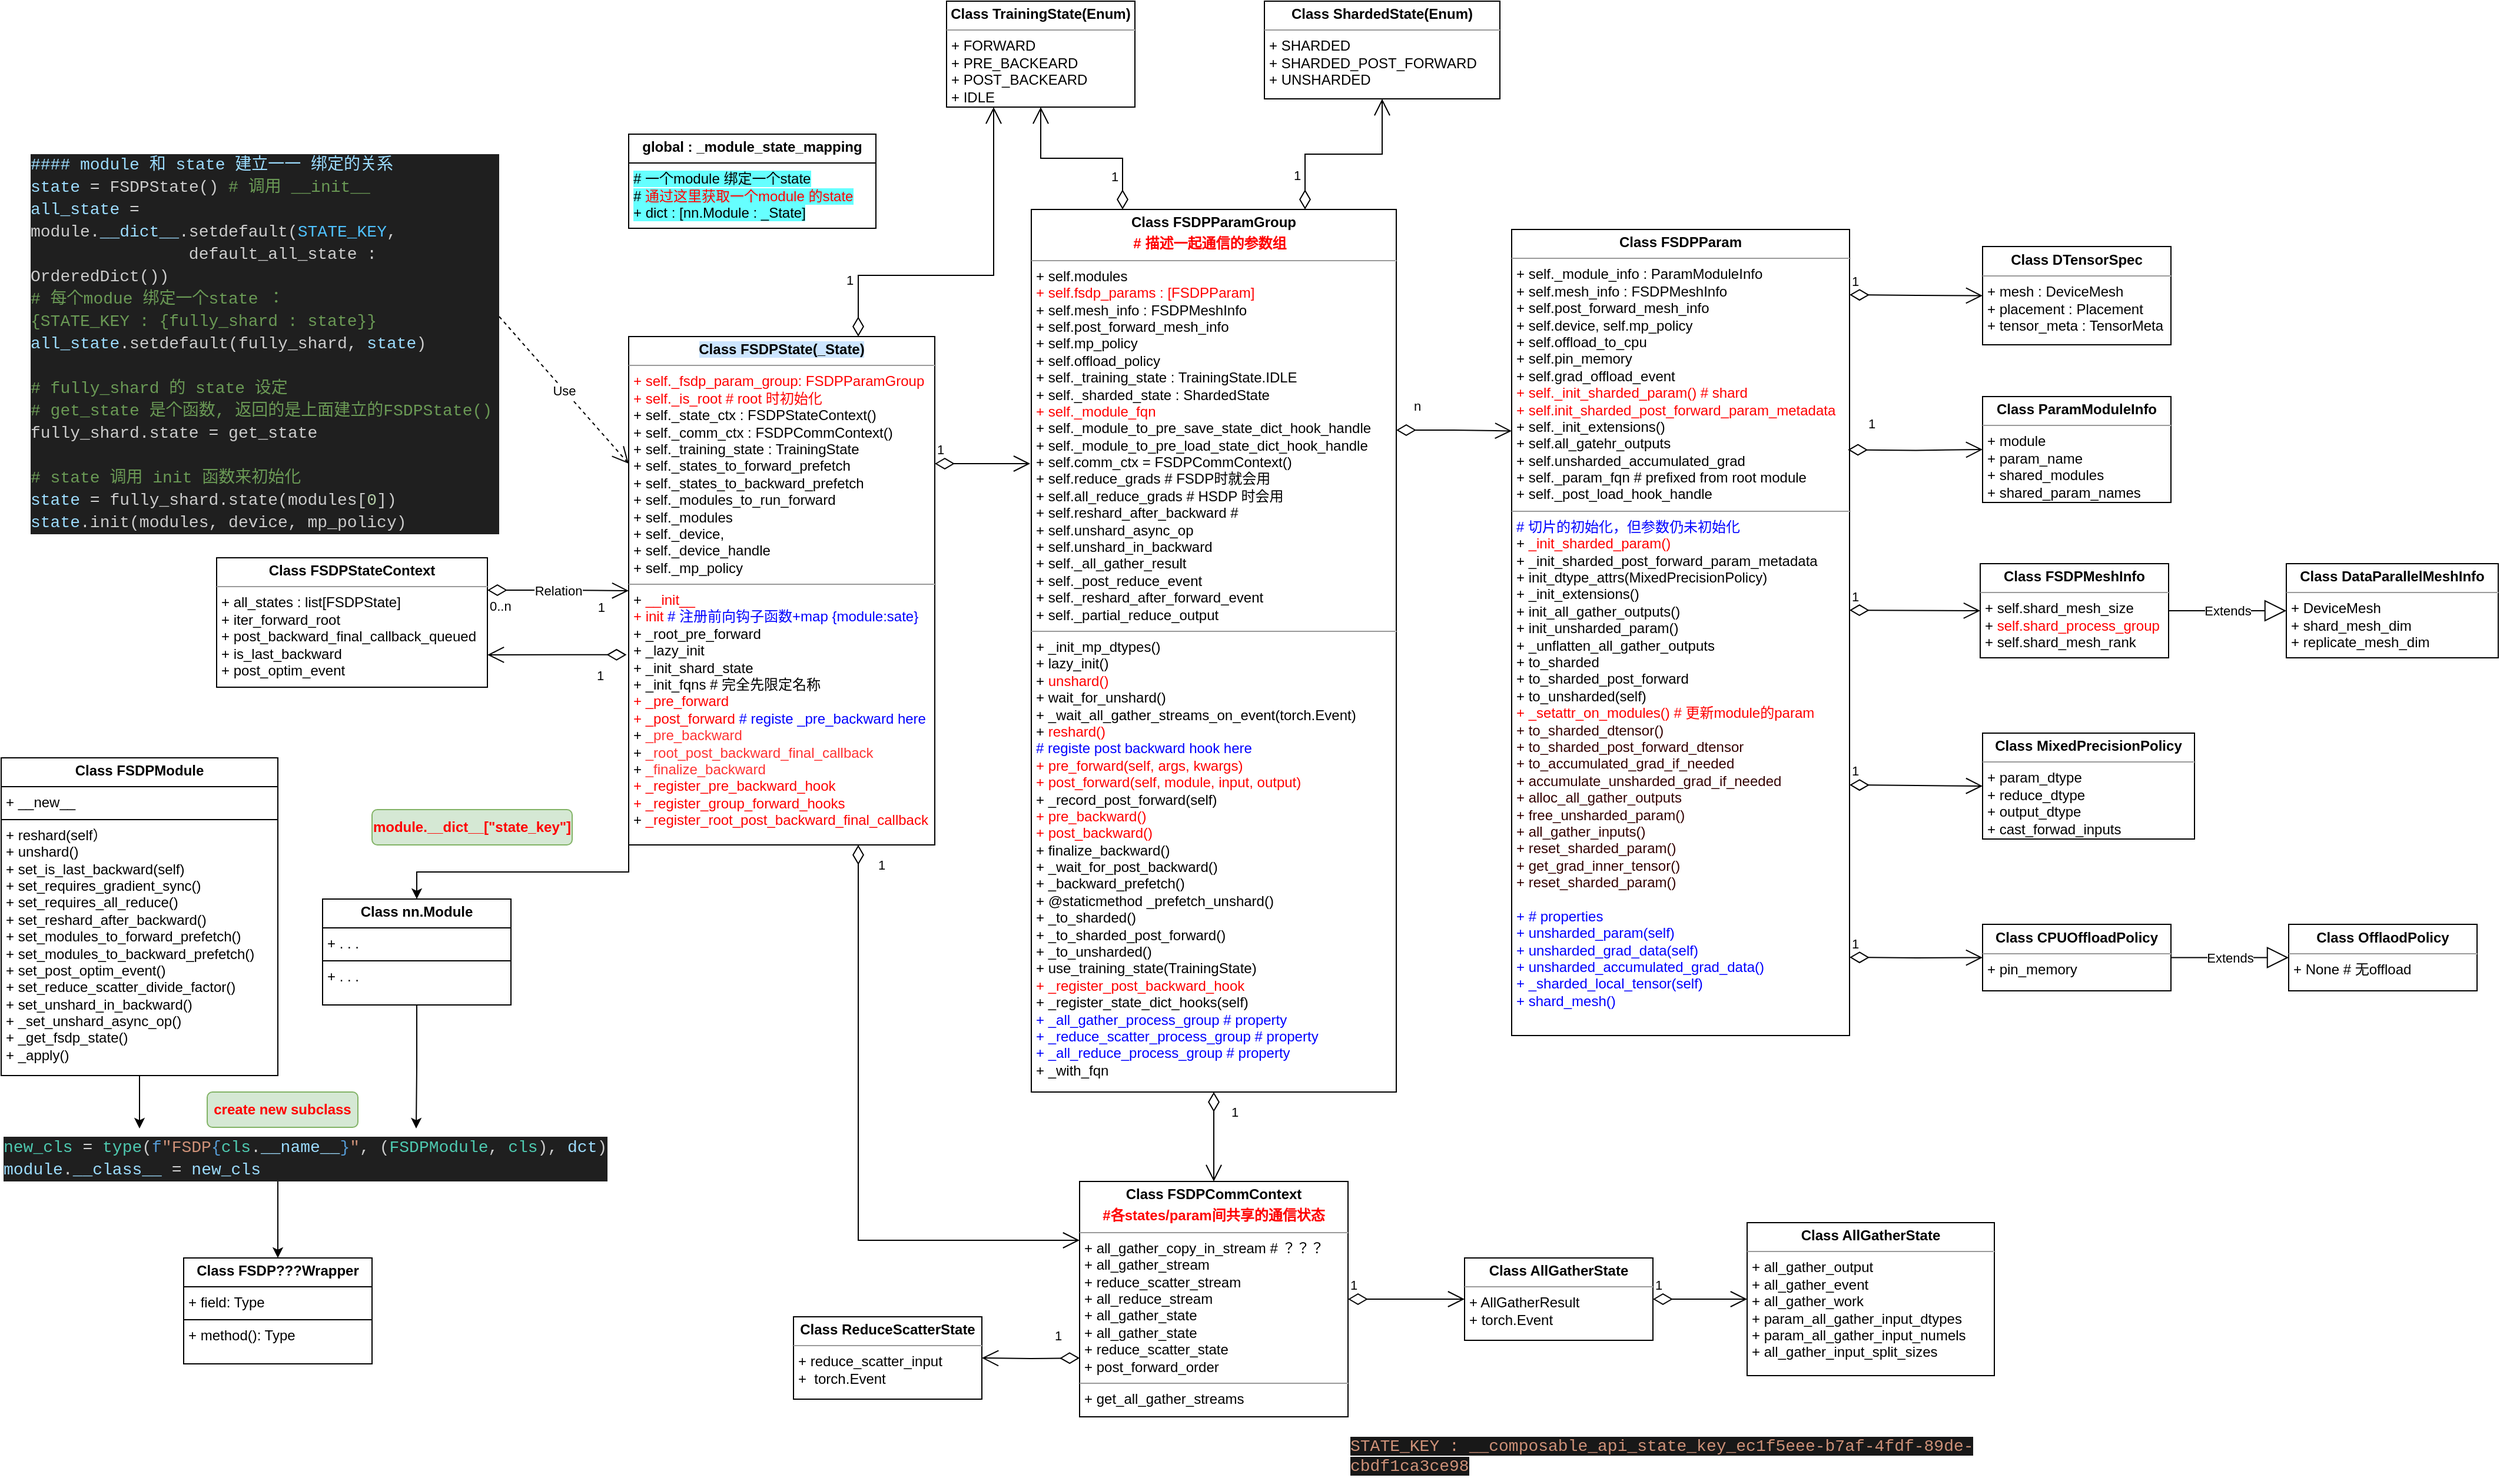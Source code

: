 <mxfile version="24.2.5" type="device">
  <diagram id="C5RBs43oDa-KdzZeNtuy" name="Page-1">
    <mxGraphModel dx="3830" dy="2697" grid="1" gridSize="10" guides="1" tooltips="1" connect="1" arrows="1" fold="1" page="1" pageScale="1" pageWidth="827" pageHeight="1169" math="0" shadow="0">
      <root>
        <mxCell id="WIyWlLk6GJQsqaUBKTNV-0" />
        <mxCell id="WIyWlLk6GJQsqaUBKTNV-1" parent="WIyWlLk6GJQsqaUBKTNV-0" />
        <mxCell id="dVqoUkXprw90aWaUEf4h-5" style="edgeStyle=orthogonalEdgeStyle;rounded=0;orthogonalLoop=1;jettySize=auto;html=1;exitX=0;exitY=1;exitDx=0;exitDy=0;entryX=0.5;entryY=0;entryDx=0;entryDy=0;" edge="1" parent="WIyWlLk6GJQsqaUBKTNV-1" source="KNx80ZNNZn62OV6E9yDS-0" target="dVqoUkXprw90aWaUEf4h-4">
          <mxGeometry relative="1" as="geometry" />
        </mxCell>
        <mxCell id="KNx80ZNNZn62OV6E9yDS-0" value="&lt;p style=&quot;margin:0px;margin-top:4px;text-align:center;&quot;&gt;&lt;b style=&quot;background-color: rgb(204, 229, 255);&quot;&gt;Class FSDPState(_State)&lt;/b&gt;&lt;/p&gt;&lt;hr size=&quot;1&quot;&gt;&lt;p style=&quot;margin:0px;margin-left:4px;&quot;&gt;&lt;font color=&quot;#ff0000&quot;&gt;+ self._fsdp_param_group: FSDPParamGroup&lt;/font&gt;&lt;/p&gt;&lt;p style=&quot;margin:0px;margin-left:4px;&quot;&gt;&lt;font color=&quot;#ff0000&quot;&gt;+ self._is_root # root 时初始化&lt;/font&gt;&lt;/p&gt;&lt;p style=&quot;margin:0px;margin-left:4px;&quot;&gt;+ self._state_ctx : FSDPStateContext()&lt;/p&gt;&lt;p style=&quot;margin:0px;margin-left:4px;&quot;&gt;+ self._comm_ctx : FSDPCommContext()&lt;/p&gt;&lt;p style=&quot;margin:0px;margin-left:4px;&quot;&gt;+ self._training_state : TrainingState&lt;/p&gt;&lt;p style=&quot;margin:0px;margin-left:4px;&quot;&gt;+ self._states_to_forward_prefetch&lt;/p&gt;&lt;p style=&quot;margin:0px;margin-left:4px;&quot;&gt;+ self._states_to_backward_prefetch&lt;/p&gt;&lt;p style=&quot;margin:0px;margin-left:4px;&quot;&gt;+ self._modules_to_run_forward&lt;/p&gt;&lt;p style=&quot;margin:0px;margin-left:4px;&quot;&gt;+ self._modules&lt;/p&gt;&lt;p style=&quot;margin:0px;margin-left:4px;&quot;&gt;+ self._device,&amp;nbsp;&lt;/p&gt;&lt;p style=&quot;margin:0px;margin-left:4px;&quot;&gt;+ self._device_handle&lt;/p&gt;&lt;p style=&quot;margin:0px;margin-left:4px;&quot;&gt;+ self._mp_policy&lt;/p&gt;&lt;p style=&quot;margin:0px;margin-left:4px;&quot;&gt;&lt;/p&gt;&lt;hr size=&quot;1&quot;&gt;&lt;p style=&quot;margin:0px;margin-left:4px;&quot;&gt;+ &lt;font color=&quot;#ff0000&quot;&gt;__init__&amp;nbsp;&lt;/font&gt;&lt;/p&gt;&lt;p style=&quot;margin:0px;margin-left:4px;&quot;&gt;&lt;font color=&quot;#ff0000&quot;&gt;+ init&lt;/font&gt;&lt;font color=&quot;#0000ff&quot;&gt; # 注册前向钩子函数+map {module:sate}&lt;/font&gt;&lt;/p&gt;&lt;p style=&quot;margin:0px;margin-left:4px;&quot;&gt;+ _root_pre_forward&lt;/p&gt;&lt;p style=&quot;margin:0px;margin-left:4px;&quot;&gt;+ _lazy_init&lt;/p&gt;&lt;p style=&quot;margin:0px;margin-left:4px;&quot;&gt;+ _init_shard_state&lt;/p&gt;&lt;p style=&quot;margin:0px;margin-left:4px;&quot;&gt;+ _init_fqns # 完全先限定名称&lt;/p&gt;&lt;p style=&quot;margin:0px;margin-left:4px;&quot;&gt;&lt;font color=&quot;#ff0000&quot;&gt;+ _pre_forward&lt;/font&gt;&lt;/p&gt;&lt;p style=&quot;margin:0px;margin-left:4px;&quot;&gt;&lt;font color=&quot;#ff0000&quot;&gt;+ _post_forward &lt;/font&gt;&lt;font color=&quot;#0000ff&quot;&gt;# registe _pre_backward here&lt;/font&gt;&lt;/p&gt;&lt;p style=&quot;margin:0px;margin-left:4px;&quot;&gt;+ &lt;font color=&quot;#ff3333&quot;&gt;_pre_backward&lt;/font&gt;&lt;/p&gt;&lt;p style=&quot;margin:0px;margin-left:4px;&quot;&gt;+ &lt;font color=&quot;#ff3333&quot;&gt;_root_post_backward_final_callback&lt;/font&gt;&lt;/p&gt;&lt;p style=&quot;margin:0px;margin-left:4px;&quot;&gt;+ &lt;font color=&quot;#ff3333&quot;&gt;_finalize_backward&lt;/font&gt;&lt;/p&gt;&lt;p style=&quot;margin:0px;margin-left:4px;&quot;&gt;&lt;font color=&quot;#ff0000&quot;&gt;+ _register_pre_backward_hook&lt;/font&gt;&lt;/p&gt;&lt;p style=&quot;margin:0px;margin-left:4px;&quot;&gt;&lt;font color=&quot;#ff0000&quot;&gt;+ _register_group_forward_hooks&lt;/font&gt;&lt;/p&gt;&lt;p style=&quot;margin:0px;margin-left:4px;&quot;&gt;+ &lt;font color=&quot;#ff0000&quot;&gt;_register_root_post_backward_final_callback&lt;/font&gt;&lt;/p&gt;" style="verticalAlign=top;align=left;overflow=fill;html=1;whiteSpace=wrap;" parent="WIyWlLk6GJQsqaUBKTNV-1" vertex="1">
          <mxGeometry x="-100" y="-88" width="260" height="432" as="geometry" />
        </mxCell>
        <mxCell id="KNx80ZNNZn62OV6E9yDS-3" value="&lt;p style=&quot;margin:0px;margin-top:4px;text-align:center;&quot;&gt;&lt;b&gt;Class FSDPParamGroup&lt;/b&gt;&lt;/p&gt;&lt;p style=&quot;margin: 4px 0px 0px;&quot;&gt;&lt;b&gt;&lt;font color=&quot;#ff0000&quot;&gt;&amp;nbsp; &amp;nbsp; &amp;nbsp; &amp;nbsp; &amp;nbsp; &amp;nbsp; &amp;nbsp; &amp;nbsp; &amp;nbsp; &amp;nbsp; &amp;nbsp; &amp;nbsp; &amp;nbsp; # 描述一起通信的参数组&lt;/font&gt;&lt;/b&gt;&lt;/p&gt;&lt;hr size=&quot;1&quot;&gt;&lt;p style=&quot;margin:0px;margin-left:4px;&quot;&gt;+ self.modules&lt;br&gt;&lt;/p&gt;&lt;p style=&quot;margin:0px;margin-left:4px;&quot;&gt;&lt;font color=&quot;#ff0000&quot;&gt;+ self.fsdp_params : [FSDPParam]&lt;/font&gt;&lt;/p&gt;&lt;p style=&quot;margin:0px;margin-left:4px;&quot;&gt;+ self.mesh_info : FSDPMeshInfo&lt;/p&gt;&lt;p style=&quot;margin:0px;margin-left:4px;&quot;&gt;+ self.post_forward_mesh_info&lt;/p&gt;&lt;p style=&quot;margin:0px;margin-left:4px;&quot;&gt;+ self.mp_policy&lt;/p&gt;&lt;p style=&quot;margin:0px;margin-left:4px;&quot;&gt;+ self.offload_policy&lt;/p&gt;&lt;p style=&quot;margin:0px;margin-left:4px;&quot;&gt;+ self._training_state : TrainingState.IDLE&lt;/p&gt;&lt;p style=&quot;margin:0px;margin-left:4px;&quot;&gt;+ self._sharded_state : ShardedState&lt;/p&gt;&lt;p style=&quot;margin:0px;margin-left:4px;&quot;&gt;&lt;font color=&quot;#ff0000&quot;&gt;+ self._module_fqn&lt;/font&gt;&lt;/p&gt;&lt;p style=&quot;margin:0px;margin-left:4px;&quot;&gt;+ self._module_to_pre_save_state_dict_hook_handle&lt;/p&gt;&lt;p style=&quot;margin:0px;margin-left:4px;&quot;&gt;+ self._module_to_pre_load_state_dict_hook_handle&lt;/p&gt;&lt;p style=&quot;margin:0px;margin-left:4px;&quot;&gt;+ self.comm_ctx = FSDPCommContext()&lt;/p&gt;&lt;p style=&quot;margin:0px;margin-left:4px;&quot;&gt;+ self.reduce_grads # FSDP时就会用&lt;/p&gt;&lt;p style=&quot;margin:0px;margin-left:4px;&quot;&gt;+ self.all_reduce_grads # HSDP 时会用&lt;/p&gt;&lt;p style=&quot;margin:0px;margin-left:4px;&quot;&gt;+ self.reshard_after_backward #&amp;nbsp;&lt;/p&gt;&lt;p style=&quot;margin:0px;margin-left:4px;&quot;&gt;+ self.unshard_async_op&lt;/p&gt;&lt;p style=&quot;margin:0px;margin-left:4px;&quot;&gt;+ self.unshard_in_backward&lt;/p&gt;&lt;p style=&quot;margin:0px;margin-left:4px;&quot;&gt;+ self._all_gather_result&lt;/p&gt;&lt;p style=&quot;margin:0px;margin-left:4px;&quot;&gt;+ self._post_reduce_event&lt;/p&gt;&lt;p style=&quot;margin:0px;margin-left:4px;&quot;&gt;+ self._reshard_after_forward_event&lt;/p&gt;&lt;p style=&quot;margin:0px;margin-left:4px;&quot;&gt;+ self._partial_reduce_output&lt;/p&gt;&lt;p style=&quot;margin:0px;margin-left:4px;&quot;&gt;&lt;/p&gt;&lt;hr size=&quot;1&quot;&gt;&lt;p style=&quot;margin:0px;margin-left:4px;&quot;&gt;+ _init_mp_dtypes()&lt;/p&gt;&lt;p style=&quot;margin:0px;margin-left:4px;&quot;&gt;+ lazy_init()&lt;/p&gt;&lt;p style=&quot;margin:0px;margin-left:4px;&quot;&gt;+ &lt;font color=&quot;#ff0000&quot;&gt;unshard()&lt;/font&gt;&lt;/p&gt;&lt;p style=&quot;margin:0px;margin-left:4px;&quot;&gt;+ wait_for_unshard()&lt;/p&gt;&lt;p style=&quot;margin:0px;margin-left:4px;&quot;&gt;+ _wait_all_gather_streams_on_event(torch.Event)&lt;/p&gt;&lt;p style=&quot;margin:0px;margin-left:4px;&quot;&gt;+ &lt;font color=&quot;#ff0000&quot;&gt;reshard()&lt;/font&gt;&lt;/p&gt;&lt;p style=&quot;margin:0px;margin-left:4px;&quot;&gt;&lt;font color=&quot;#0000ff&quot;&gt;# registe post backward hook here&lt;/font&gt;&lt;/p&gt;&lt;p style=&quot;margin:0px;margin-left:4px;&quot;&gt;&lt;font color=&quot;#ff0000&quot;&gt;+ pre_forward(self, args, kwargs)&lt;/font&gt;&lt;/p&gt;&lt;p style=&quot;margin:0px;margin-left:4px;&quot;&gt;&lt;font color=&quot;#ff0000&quot;&gt;+ post_forward(self, module, input, output)&lt;/font&gt;&lt;/p&gt;&lt;p style=&quot;margin:0px;margin-left:4px;&quot;&gt;+ _record_post_forward(self)&lt;/p&gt;&lt;p style=&quot;margin:0px;margin-left:4px;&quot;&gt;&lt;font color=&quot;#ff0000&quot;&gt;+ pre_backward()&lt;/font&gt;&lt;/p&gt;&lt;p style=&quot;margin:0px;margin-left:4px;&quot;&gt;&lt;font color=&quot;#ff0000&quot;&gt;+ post_backward()&lt;/font&gt;&lt;/p&gt;&lt;p style=&quot;margin:0px;margin-left:4px;&quot;&gt;+ finalize_backward()&lt;/p&gt;&lt;p style=&quot;margin:0px;margin-left:4px;&quot;&gt;+ _wait_for_post_backward()&lt;/p&gt;&lt;p style=&quot;margin:0px;margin-left:4px;&quot;&gt;+ _backward_prefetch()&lt;/p&gt;&lt;p style=&quot;margin:0px;margin-left:4px;&quot;&gt;+ @staticmethod _prefetch_unshard()&lt;/p&gt;&lt;p style=&quot;margin:0px;margin-left:4px;&quot;&gt;+ _to_sharded()&lt;/p&gt;&lt;p style=&quot;margin:0px;margin-left:4px;&quot;&gt;+ _to_sharded_post_forward()&lt;/p&gt;&lt;p style=&quot;margin:0px;margin-left:4px;&quot;&gt;+ _to_unsharded()&lt;/p&gt;&lt;p style=&quot;margin:0px;margin-left:4px;&quot;&gt;+ use_training_state(TrainingState)&lt;/p&gt;&lt;p style=&quot;margin:0px;margin-left:4px;&quot;&gt;&lt;font color=&quot;#ff0000&quot;&gt;+ _register_post_backward_hook&lt;/font&gt;&lt;/p&gt;&lt;p style=&quot;margin:0px;margin-left:4px;&quot;&gt;+ _register_state_dict_hooks(self)&lt;/p&gt;&lt;p style=&quot;margin:0px;margin-left:4px;&quot;&gt;&lt;font color=&quot;#0000ff&quot;&gt;+ _all_gather_process_group # property&lt;/font&gt;&lt;/p&gt;&lt;p style=&quot;margin:0px;margin-left:4px;&quot;&gt;&lt;font color=&quot;#0000ff&quot;&gt;+ _reduce_scatter_process_group # property&lt;/font&gt;&lt;/p&gt;&lt;p style=&quot;margin:0px;margin-left:4px;&quot;&gt;&lt;font color=&quot;#0000ff&quot;&gt;+ _all_reduce_process_group # property&lt;/font&gt;&lt;/p&gt;&lt;p style=&quot;margin:0px;margin-left:4px;&quot;&gt;+ _with_fqn&lt;/p&gt;&lt;p style=&quot;margin:0px;margin-left:4px;&quot;&gt;&lt;/p&gt;" style="verticalAlign=top;align=left;overflow=fill;html=1;whiteSpace=wrap;" parent="WIyWlLk6GJQsqaUBKTNV-1" vertex="1">
          <mxGeometry x="242" y="-196" width="310" height="750" as="geometry" />
        </mxCell>
        <mxCell id="KNx80ZNNZn62OV6E9yDS-4" value="1" style="endArrow=open;html=1;endSize=12;startArrow=diamondThin;startSize=14;startFill=0;edgeStyle=orthogonalEdgeStyle;align=left;verticalAlign=bottom;rounded=0;exitX=1;exitY=0.25;exitDx=0;exitDy=0;entryX=-0.003;entryY=0.288;entryDx=0;entryDy=0;entryPerimeter=0;" parent="WIyWlLk6GJQsqaUBKTNV-1" source="KNx80ZNNZn62OV6E9yDS-0" target="KNx80ZNNZn62OV6E9yDS-3" edge="1">
          <mxGeometry x="-1" y="3" relative="1" as="geometry">
            <mxPoint x="50" y="-40" as="sourcePoint" />
            <mxPoint x="210" y="-40" as="targetPoint" />
          </mxGeometry>
        </mxCell>
        <mxCell id="KNx80ZNNZn62OV6E9yDS-5" value="&lt;p style=&quot;margin:0px;margin-top:4px;text-align:center;&quot;&gt;&lt;b&gt;Class FSDPParam&lt;/b&gt;&lt;/p&gt;&lt;hr size=&quot;1&quot;&gt;&lt;p style=&quot;margin:0px;margin-left:4px;&quot;&gt;&lt;span style=&quot;background-color: initial;&quot;&gt;+ self._module_info : ParamModuleInfo&lt;/span&gt;&lt;br&gt;&lt;/p&gt;&lt;p style=&quot;margin:0px;margin-left:4px;&quot;&gt;+ self.mesh_info : FSDPMeshInfo&lt;/p&gt;&lt;p style=&quot;margin:0px;margin-left:4px;&quot;&gt;+ self.post_forward_mesh_info&lt;/p&gt;&lt;p style=&quot;margin:0px;margin-left:4px;&quot;&gt;+ self.device, self.mp_policy&lt;/p&gt;&lt;p style=&quot;margin:0px;margin-left:4px;&quot;&gt;+ self.offload_to_cpu&lt;/p&gt;&lt;p style=&quot;margin:0px;margin-left:4px;&quot;&gt;+ self.pin_memory&lt;/p&gt;&lt;p style=&quot;margin:0px;margin-left:4px;&quot;&gt;+ self.grad_offload_event&lt;/p&gt;&lt;p style=&quot;margin:0px;margin-left:4px;&quot;&gt;&lt;font color=&quot;#ff0000&quot;&gt;+ self._init_sharded_param() # shard&lt;/font&gt;&lt;/p&gt;&lt;p style=&quot;margin:0px;margin-left:4px;&quot;&gt;&lt;font color=&quot;#ff0000&quot;&gt;+ self.init_sharded_post_forward_param_metadata&lt;/font&gt;&lt;/p&gt;&lt;p style=&quot;margin:0px;margin-left:4px;&quot;&gt;+ self._init_extensions()&lt;/p&gt;&lt;p style=&quot;margin:0px;margin-left:4px;&quot;&gt;+ self.all_gatehr_outputs&lt;/p&gt;&lt;p style=&quot;margin:0px;margin-left:4px;&quot;&gt;+ self.unsharded_accumulated_grad&lt;/p&gt;&lt;p style=&quot;margin:0px;margin-left:4px;&quot;&gt;&lt;/p&gt;&lt;p style=&quot;margin:0px;margin-left:4px;&quot;&gt;+ self._param_fqn # prefixed from root module&lt;/p&gt;&lt;p style=&quot;margin:0px;margin-left:4px;&quot;&gt;+ self._post_load_hook_handle&lt;/p&gt;&lt;hr size=&quot;1&quot;&gt;&lt;p style=&quot;margin:0px;margin-left:4px;&quot;&gt;&lt;font color=&quot;#0000ff&quot;&gt;# 切片的初始化，但参数仍未初始化&lt;/font&gt;&lt;/p&gt;&lt;p style=&quot;margin:0px;margin-left:4px;&quot;&gt;+ &lt;font color=&quot;#ff0000&quot;&gt;_init_sharded_param()&amp;nbsp;&lt;/font&gt;&lt;/p&gt;&lt;p style=&quot;margin:0px;margin-left:4px;&quot;&gt;+ _init_sharded_post_forward_param_metadata&lt;/p&gt;&lt;p style=&quot;margin:0px;margin-left:4px;&quot;&gt;+ init_dtype_attrs(MixedPrecisionPolicy)&lt;/p&gt;&lt;p style=&quot;margin:0px;margin-left:4px;&quot;&gt;+ _init_extensions()&lt;/p&gt;&lt;p style=&quot;margin:0px;margin-left:4px;&quot;&gt;+ init_all_gather_outputs()&lt;/p&gt;&lt;p style=&quot;margin:0px;margin-left:4px;&quot;&gt;+ init_unsharded_param()&lt;/p&gt;&lt;p style=&quot;margin:0px;margin-left:4px;&quot;&gt;+ _unflatten_all_gather_outputs&lt;/p&gt;&lt;p style=&quot;margin:0px;margin-left:4px;&quot;&gt;+ to_sharded&lt;/p&gt;&lt;p style=&quot;margin:0px;margin-left:4px;&quot;&gt;+ to_sharded_post_forward&lt;/p&gt;&lt;p style=&quot;margin:0px;margin-left:4px;&quot;&gt;+ to_unsharded(self)&lt;/p&gt;&lt;p style=&quot;margin:0px;margin-left:4px;&quot;&gt;&lt;font color=&quot;#ff0000&quot;&gt;+ _setattr_on_modules() # 更新module的param&lt;/font&gt;&lt;/p&gt;&lt;p style=&quot;margin:0px;margin-left:4px;&quot;&gt;&lt;font color=&quot;#330000&quot;&gt;+ to_sharded_dtensor()&lt;/font&gt;&lt;/p&gt;&lt;p style=&quot;margin:0px;margin-left:4px;&quot;&gt;&lt;font color=&quot;#330000&quot;&gt;+ to_sharded_post_forward_dtensor&lt;/font&gt;&lt;/p&gt;&lt;p style=&quot;margin:0px;margin-left:4px;&quot;&gt;&lt;font color=&quot;#330000&quot;&gt;+ to_accumulated_grad_if_needed&lt;/font&gt;&lt;/p&gt;&lt;p style=&quot;margin:0px;margin-left:4px;&quot;&gt;&lt;font color=&quot;#330000&quot;&gt;+ accumulate_unsharded_grad_if_needed&lt;/font&gt;&lt;/p&gt;&lt;p style=&quot;margin:0px;margin-left:4px;&quot;&gt;&lt;font color=&quot;#330000&quot;&gt;+ alloc_all_gather_outputs&lt;/font&gt;&lt;/p&gt;&lt;p style=&quot;margin:0px;margin-left:4px;&quot;&gt;&lt;font color=&quot;#330000&quot;&gt;+ free_unsharded_param()&lt;/font&gt;&lt;/p&gt;&lt;p style=&quot;margin:0px;margin-left:4px;&quot;&gt;&lt;font color=&quot;#330000&quot;&gt;+ all_gather_inputs()&lt;/font&gt;&lt;/p&gt;&lt;p style=&quot;margin:0px;margin-left:4px;&quot;&gt;&lt;/p&gt;&lt;p style=&quot;margin:0px;margin-left:4px;&quot;&gt;&lt;font color=&quot;#330000&quot;&gt;+ reset_sharded_param()&lt;/font&gt;&lt;/p&gt;&lt;p style=&quot;margin:0px;margin-left:4px;&quot;&gt;&lt;font color=&quot;#330000&quot;&gt;+ get_grad_inner_tensor()&lt;/font&gt;&lt;/p&gt;&lt;p style=&quot;margin:0px;margin-left:4px;&quot;&gt;&lt;font color=&quot;#330000&quot;&gt;+ reset_sharded_param()&lt;/font&gt;&lt;/p&gt;&lt;p style=&quot;margin:0px;margin-left:4px;&quot;&gt;&lt;font color=&quot;#330000&quot;&gt;&lt;br&gt;&lt;/font&gt;&lt;/p&gt;&lt;p style=&quot;margin:0px;margin-left:4px;&quot;&gt;&lt;font color=&quot;#0000ff&quot;&gt;+ # properties&lt;/font&gt;&lt;/p&gt;&lt;p style=&quot;margin:0px;margin-left:4px;&quot;&gt;&lt;font color=&quot;#0000ff&quot;&gt;+ unsharded_param(self)&lt;/font&gt;&lt;/p&gt;&lt;p style=&quot;margin:0px;margin-left:4px;&quot;&gt;&lt;font color=&quot;#0000ff&quot;&gt;+ unsharded_grad_data(self)&lt;/font&gt;&lt;/p&gt;&lt;p style=&quot;margin:0px;margin-left:4px;&quot;&gt;&lt;font color=&quot;#0000ff&quot;&gt;+ unsharded_accumulated_grad_data()&lt;/font&gt;&lt;/p&gt;&lt;p style=&quot;margin:0px;margin-left:4px;&quot;&gt;&lt;font color=&quot;#0000ff&quot;&gt;+ _sharded_local_tensor(self)&lt;/font&gt;&lt;/p&gt;&lt;p style=&quot;margin:0px;margin-left:4px;&quot;&gt;&lt;font color=&quot;#0000ff&quot;&gt;+ shard_mesh()&lt;/font&gt;&lt;/p&gt;&lt;p style=&quot;margin:0px;margin-left:4px;&quot;&gt;&lt;/p&gt;&lt;p style=&quot;margin:0px;margin-left:4px;&quot;&gt;&lt;/p&gt;" style="verticalAlign=top;align=left;overflow=fill;html=1;whiteSpace=wrap;" parent="WIyWlLk6GJQsqaUBKTNV-1" vertex="1">
          <mxGeometry x="650" y="-179" width="287" height="685" as="geometry" />
        </mxCell>
        <mxCell id="KNx80ZNNZn62OV6E9yDS-6" value="n" style="endArrow=open;html=1;endSize=12;startArrow=diamondThin;startSize=14;startFill=0;edgeStyle=orthogonalEdgeStyle;align=left;verticalAlign=bottom;rounded=0;exitX=1;exitY=0.25;exitDx=0;exitDy=0;entryX=0;entryY=0.25;entryDx=0;entryDy=0;" parent="WIyWlLk6GJQsqaUBKTNV-1" source="KNx80ZNNZn62OV6E9yDS-3" target="KNx80ZNNZn62OV6E9yDS-5" edge="1">
          <mxGeometry x="-0.746" y="13" relative="1" as="geometry">
            <mxPoint x="520" as="sourcePoint" />
            <mxPoint x="680" as="targetPoint" />
            <mxPoint y="1" as="offset" />
          </mxGeometry>
        </mxCell>
        <mxCell id="KNx80ZNNZn62OV6E9yDS-7" value="&lt;p style=&quot;margin:0px;margin-top:4px;text-align:center;&quot;&gt;&lt;b&gt;Class ParamModuleInfo&lt;/b&gt;&lt;/p&gt;&lt;hr size=&quot;1&quot;&gt;&lt;p style=&quot;margin:0px;margin-left:4px;&quot;&gt;+ module&lt;/p&gt;&lt;p style=&quot;margin:0px;margin-left:4px;&quot;&gt;+ param_name&lt;/p&gt;&lt;p style=&quot;margin:0px;margin-left:4px;&quot;&gt;+ shared_modules&lt;/p&gt;&lt;p style=&quot;margin:0px;margin-left:4px;&quot;&gt;+ shared_param_names&lt;/p&gt;&lt;p style=&quot;margin:0px;margin-left:4px;&quot;&gt;&lt;/p&gt;" style="verticalAlign=top;align=left;overflow=fill;html=1;whiteSpace=wrap;" parent="WIyWlLk6GJQsqaUBKTNV-1" vertex="1">
          <mxGeometry x="1050" y="-37" width="160" height="90" as="geometry" />
        </mxCell>
        <mxCell id="KNx80ZNNZn62OV6E9yDS-8" value="1" style="endArrow=open;html=1;endSize=12;startArrow=diamondThin;startSize=14;startFill=0;edgeStyle=orthogonalEdgeStyle;align=left;verticalAlign=bottom;rounded=0;exitX=0.995;exitY=0.12;exitDx=0;exitDy=0;entryX=0;entryY=0.5;entryDx=0;entryDy=0;exitPerimeter=0;" parent="WIyWlLk6GJQsqaUBKTNV-1" target="KNx80ZNNZn62OV6E9yDS-7" edge="1">
          <mxGeometry x="-0.75" y="13" relative="1" as="geometry">
            <mxPoint x="935.65" y="8.2" as="sourcePoint" />
            <mxPoint x="1140" y="25" as="targetPoint" />
            <mxPoint x="1" as="offset" />
          </mxGeometry>
        </mxCell>
        <mxCell id="KNx80ZNNZn62OV6E9yDS-9" value="&lt;p style=&quot;margin:0px;margin-top:4px;text-align:center;&quot;&gt;&lt;b&gt;Class FSDPMeshInfo&lt;/b&gt;&lt;/p&gt;&lt;hr size=&quot;1&quot;&gt;&lt;p style=&quot;margin:0px;margin-left:4px;&quot;&gt;+ self.shard_mesh_size&lt;/p&gt;&lt;p style=&quot;margin:0px;margin-left:4px;&quot;&gt;+ &lt;font color=&quot;#ff0000&quot;&gt;self.shard_process_group&lt;/font&gt;&lt;/p&gt;&lt;p style=&quot;margin:0px;margin-left:4px;&quot;&gt;+ self.shard_mesh_rank&lt;/p&gt;" style="verticalAlign=top;align=left;overflow=fill;html=1;whiteSpace=wrap;" parent="WIyWlLk6GJQsqaUBKTNV-1" vertex="1">
          <mxGeometry x="1048" y="105" width="160" height="80" as="geometry" />
        </mxCell>
        <mxCell id="KNx80ZNNZn62OV6E9yDS-10" value="1" style="endArrow=open;html=1;endSize=12;startArrow=diamondThin;startSize=14;startFill=0;edgeStyle=orthogonalEdgeStyle;align=left;verticalAlign=bottom;rounded=0;exitX=1.007;exitY=0.319;exitDx=0;exitDy=0;entryX=0;entryY=0.5;entryDx=0;entryDy=0;exitPerimeter=0;" parent="WIyWlLk6GJQsqaUBKTNV-1" target="KNx80ZNNZn62OV6E9yDS-9" edge="1">
          <mxGeometry x="-1" y="3" relative="1" as="geometry">
            <mxPoint x="936.89" y="144.515" as="sourcePoint" />
            <mxPoint x="1058" y="18" as="targetPoint" />
          </mxGeometry>
        </mxCell>
        <mxCell id="KNx80ZNNZn62OV6E9yDS-11" value="&lt;p style=&quot;margin:0px;margin-top:4px;text-align:center;&quot;&gt;&lt;b&gt;Class DataParallelMeshInfo&lt;/b&gt;&lt;/p&gt;&lt;hr size=&quot;1&quot;&gt;&lt;p style=&quot;margin:0px;margin-left:4px;&quot;&gt;+ DeviceMesh&lt;/p&gt;&lt;p style=&quot;margin:0px;margin-left:4px;&quot;&gt;+ shard_mesh_dim&lt;/p&gt;&lt;p style=&quot;margin:0px;margin-left:4px;&quot;&gt;+ replicate_mesh_dim&lt;/p&gt;" style="verticalAlign=top;align=left;overflow=fill;html=1;whiteSpace=wrap;" parent="WIyWlLk6GJQsqaUBKTNV-1" vertex="1">
          <mxGeometry x="1308" y="105" width="180" height="80" as="geometry" />
        </mxCell>
        <mxCell id="KNx80ZNNZn62OV6E9yDS-12" value="Extends" style="endArrow=block;endSize=16;endFill=0;html=1;rounded=0;exitX=1;exitY=0.5;exitDx=0;exitDy=0;entryX=0;entryY=0.5;entryDx=0;entryDy=0;" parent="WIyWlLk6GJQsqaUBKTNV-1" source="KNx80ZNNZn62OV6E9yDS-9" target="KNx80ZNNZn62OV6E9yDS-11" edge="1">
          <mxGeometry width="160" relative="1" as="geometry">
            <mxPoint x="1258" y="235" as="sourcePoint" />
            <mxPoint x="1418" y="235" as="targetPoint" />
          </mxGeometry>
        </mxCell>
        <mxCell id="KNx80ZNNZn62OV6E9yDS-13" value="&lt;p style=&quot;margin:0px;margin-top:4px;text-align:center;&quot;&gt;&lt;b&gt;Class CPUOffloadPolicy&lt;/b&gt;&lt;/p&gt;&lt;hr size=&quot;1&quot;&gt;&lt;p style=&quot;margin:0px;margin-left:4px;&quot;&gt;+ pin_memory&lt;/p&gt;" style="verticalAlign=top;align=left;overflow=fill;html=1;whiteSpace=wrap;" parent="WIyWlLk6GJQsqaUBKTNV-1" vertex="1">
          <mxGeometry x="1050" y="411.5" width="160" height="56.5" as="geometry" />
        </mxCell>
        <mxCell id="KNx80ZNNZn62OV6E9yDS-14" value="&lt;p style=&quot;margin:0px;margin-top:4px;text-align:center;&quot;&gt;&lt;b&gt;Class OfflaodPolicy&lt;/b&gt;&lt;/p&gt;&lt;hr size=&quot;1&quot;&gt;&lt;p style=&quot;margin:0px;margin-left:4px;&quot;&gt;+ None # 无offload&lt;/p&gt;" style="verticalAlign=top;align=left;overflow=fill;html=1;whiteSpace=wrap;" parent="WIyWlLk6GJQsqaUBKTNV-1" vertex="1">
          <mxGeometry x="1310" y="411.5" width="160" height="56.5" as="geometry" />
        </mxCell>
        <mxCell id="KNx80ZNNZn62OV6E9yDS-15" value="Extends" style="endArrow=block;endSize=16;endFill=0;html=1;rounded=0;exitX=1;exitY=0.5;exitDx=0;exitDy=0;entryX=0;entryY=0.5;entryDx=0;entryDy=0;" parent="WIyWlLk6GJQsqaUBKTNV-1" source="KNx80ZNNZn62OV6E9yDS-13" target="KNx80ZNNZn62OV6E9yDS-14" edge="1">
          <mxGeometry width="160" relative="1" as="geometry">
            <mxPoint x="1220" y="338" as="sourcePoint" />
            <mxPoint x="1320" y="338" as="targetPoint" />
          </mxGeometry>
        </mxCell>
        <mxCell id="KNx80ZNNZn62OV6E9yDS-16" value="1" style="endArrow=open;html=1;endSize=12;startArrow=diamondThin;startSize=14;startFill=0;edgeStyle=orthogonalEdgeStyle;align=left;verticalAlign=bottom;rounded=0;exitX=1;exitY=0.5;exitDx=0;exitDy=0;entryX=0;entryY=0.5;entryDx=0;entryDy=0;" parent="WIyWlLk6GJQsqaUBKTNV-1" target="KNx80ZNNZn62OV6E9yDS-13" edge="1">
          <mxGeometry x="-1" y="3" relative="1" as="geometry">
            <mxPoint x="937" y="439.5" as="sourcePoint" />
            <mxPoint x="1060" y="326" as="targetPoint" />
          </mxGeometry>
        </mxCell>
        <mxCell id="KNx80ZNNZn62OV6E9yDS-17" value="&lt;p style=&quot;margin:0px;margin-top:4px;text-align:center;&quot;&gt;&lt;b&gt;Class MixedPrecisionPolicy&lt;/b&gt;&lt;/p&gt;&lt;hr size=&quot;1&quot;&gt;&lt;p style=&quot;margin:0px;margin-left:4px;&quot;&gt;+ param_dtype&lt;/p&gt;&lt;p style=&quot;margin:0px;margin-left:4px;&quot;&gt;+ reduce_dtype&lt;/p&gt;&lt;p style=&quot;margin:0px;margin-left:4px;&quot;&gt;+ output_dtype&lt;/p&gt;&lt;p style=&quot;margin:0px;margin-left:4px;&quot;&gt;+ cast_forwad_inputs&lt;/p&gt;" style="verticalAlign=top;align=left;overflow=fill;html=1;whiteSpace=wrap;" parent="WIyWlLk6GJQsqaUBKTNV-1" vertex="1">
          <mxGeometry x="1050" y="249" width="180" height="90" as="geometry" />
        </mxCell>
        <mxCell id="KNx80ZNNZn62OV6E9yDS-18" value="1" style="endArrow=open;html=1;endSize=12;startArrow=diamondThin;startSize=14;startFill=0;edgeStyle=orthogonalEdgeStyle;align=left;verticalAlign=bottom;rounded=0;exitX=1;exitY=0.5;exitDx=0;exitDy=0;entryX=0;entryY=0.5;entryDx=0;entryDy=0;" parent="WIyWlLk6GJQsqaUBKTNV-1" target="KNx80ZNNZn62OV6E9yDS-17" edge="1">
          <mxGeometry x="-1" y="3" relative="1" as="geometry">
            <mxPoint x="937" y="293" as="sourcePoint" />
            <mxPoint x="1060" y="179.5" as="targetPoint" />
          </mxGeometry>
        </mxCell>
        <mxCell id="KNx80ZNNZn62OV6E9yDS-19" value="&lt;p style=&quot;margin:0px;margin-top:4px;text-align:center;&quot;&gt;&lt;b&gt;Class DTensorSpec&lt;/b&gt;&lt;/p&gt;&lt;hr size=&quot;1&quot;&gt;&lt;p style=&quot;margin:0px;margin-left:4px;&quot;&gt;+ mesh : DeviceMesh&lt;/p&gt;&lt;p style=&quot;margin:0px;margin-left:4px;&quot;&gt;+ placement : Placement&lt;/p&gt;&lt;p style=&quot;margin:0px;margin-left:4px;&quot;&gt;+ tensor_meta : TensorMeta&lt;/p&gt;" style="verticalAlign=top;align=left;overflow=fill;html=1;whiteSpace=wrap;" parent="WIyWlLk6GJQsqaUBKTNV-1" vertex="1">
          <mxGeometry x="1050" y="-164.5" width="160" height="83.5" as="geometry" />
        </mxCell>
        <mxCell id="KNx80ZNNZn62OV6E9yDS-20" value="1" style="endArrow=open;html=1;endSize=12;startArrow=diamondThin;startSize=14;startFill=0;edgeStyle=orthogonalEdgeStyle;align=left;verticalAlign=bottom;rounded=0;exitX=1;exitY=0.5;exitDx=0;exitDy=0;entryX=0;entryY=0.5;entryDx=0;entryDy=0;" parent="WIyWlLk6GJQsqaUBKTNV-1" target="KNx80ZNNZn62OV6E9yDS-19" edge="1">
          <mxGeometry x="-1" y="3" relative="1" as="geometry">
            <mxPoint x="937" y="-123.5" as="sourcePoint" />
            <mxPoint x="1060" y="-237" as="targetPoint" />
          </mxGeometry>
        </mxCell>
        <mxCell id="KNx80ZNNZn62OV6E9yDS-21" value="&lt;p style=&quot;margin:0px;margin-top:4px;text-align:center;&quot;&gt;&lt;b&gt;Class TrainingState(Enum)&lt;/b&gt;&lt;/p&gt;&lt;hr size=&quot;1&quot;&gt;&lt;p style=&quot;margin:0px;margin-left:4px;&quot;&gt;+ FORWARD&lt;/p&gt;&lt;p style=&quot;margin:0px;margin-left:4px;&quot;&gt;+ PRE_BACKEARD&lt;/p&gt;&lt;p style=&quot;margin:0px;margin-left:4px;&quot;&gt;+ POST_BACKEARD&lt;/p&gt;&lt;p style=&quot;margin:0px;margin-left:4px;&quot;&gt;+ IDLE&lt;/p&gt;&lt;p style=&quot;margin:0px;margin-left:4px;&quot;&gt;&lt;/p&gt;" style="verticalAlign=top;align=left;overflow=fill;html=1;whiteSpace=wrap;" parent="WIyWlLk6GJQsqaUBKTNV-1" vertex="1">
          <mxGeometry x="170" y="-373" width="160" height="90" as="geometry" />
        </mxCell>
        <mxCell id="KNx80ZNNZn62OV6E9yDS-22" value="1" style="endArrow=open;html=1;endSize=12;startArrow=diamondThin;startSize=14;startFill=0;edgeStyle=orthogonalEdgeStyle;align=left;verticalAlign=bottom;rounded=0;exitX=0.25;exitY=0;exitDx=0;exitDy=0;entryX=0.5;entryY=1;entryDx=0;entryDy=0;" parent="WIyWlLk6GJQsqaUBKTNV-1" source="KNx80ZNNZn62OV6E9yDS-3" target="KNx80ZNNZn62OV6E9yDS-21" edge="1">
          <mxGeometry x="-0.75" y="13" relative="1" as="geometry">
            <mxPoint x="320" y="-280" as="sourcePoint" />
            <mxPoint x="434" y="-280" as="targetPoint" />
            <mxPoint x="1" as="offset" />
          </mxGeometry>
        </mxCell>
        <mxCell id="KNx80ZNNZn62OV6E9yDS-23" value="&lt;p style=&quot;margin:0px;margin-top:4px;text-align:center;&quot;&gt;&lt;b&gt;Class ShardedState(Enum)&lt;/b&gt;&lt;/p&gt;&lt;hr size=&quot;1&quot;&gt;&lt;p style=&quot;margin:0px;margin-left:4px;&quot;&gt;+ SHARDED&lt;/p&gt;&lt;p style=&quot;margin:0px;margin-left:4px;&quot;&gt;+ SHARDED_POST_FORWARD&lt;/p&gt;&lt;p style=&quot;margin:0px;margin-left:4px;&quot;&gt;+ UNSHARDED&lt;/p&gt;&lt;p style=&quot;margin:0px;margin-left:4px;&quot;&gt;&lt;/p&gt;" style="verticalAlign=top;align=left;overflow=fill;html=1;whiteSpace=wrap;" parent="WIyWlLk6GJQsqaUBKTNV-1" vertex="1">
          <mxGeometry x="440" y="-373" width="200" height="83" as="geometry" />
        </mxCell>
        <mxCell id="KNx80ZNNZn62OV6E9yDS-24" value="1" style="endArrow=open;html=1;endSize=12;startArrow=diamondThin;startSize=14;startFill=0;edgeStyle=orthogonalEdgeStyle;align=left;verticalAlign=bottom;rounded=0;exitX=0.75;exitY=0;exitDx=0;exitDy=0;entryX=0.5;entryY=1;entryDx=0;entryDy=0;" parent="WIyWlLk6GJQsqaUBKTNV-1" source="KNx80ZNNZn62OV6E9yDS-3" target="KNx80ZNNZn62OV6E9yDS-23" edge="1">
          <mxGeometry x="-0.75" y="13" relative="1" as="geometry">
            <mxPoint x="330" y="-180" as="sourcePoint" />
            <mxPoint x="230" y="-273" as="targetPoint" />
            <mxPoint x="1" as="offset" />
          </mxGeometry>
        </mxCell>
        <mxCell id="KNx80ZNNZn62OV6E9yDS-25" value="&lt;p style=&quot;margin:0px;margin-top:4px;text-align:center;&quot;&gt;&lt;b&gt;Class FSDPCommContext&lt;/b&gt;&lt;/p&gt;&lt;p style=&quot;margin:0px;margin-top:4px;text-align:center;&quot;&gt;&lt;b&gt;&lt;font color=&quot;#ff0000&quot;&gt;#各states/param间共享的通信状态&lt;/font&gt;&lt;/b&gt;&lt;/p&gt;&lt;hr size=&quot;1&quot;&gt;&lt;p style=&quot;margin:0px;margin-left:4px;&quot;&gt;+ all_gather_copy_in_stream # ？？？&lt;/p&gt;&lt;p style=&quot;margin:0px;margin-left:4px;&quot;&gt;+ all_gather_stream&lt;/p&gt;&lt;p style=&quot;margin:0px;margin-left:4px;&quot;&gt;+ reduce_scatter_stream&lt;/p&gt;&lt;p style=&quot;margin:0px;margin-left:4px;&quot;&gt;+ all_reduce_stream&lt;/p&gt;&lt;p style=&quot;margin:0px;margin-left:4px;&quot;&gt;+ all_gather_state&lt;/p&gt;&lt;p style=&quot;margin:0px;margin-left:4px;&quot;&gt;+ all_gather_state&lt;/p&gt;&lt;p style=&quot;margin:0px;margin-left:4px;&quot;&gt;+ reduce_scatter_state&lt;/p&gt;&lt;p style=&quot;margin:0px;margin-left:4px;&quot;&gt;+ post_forward_order&lt;/p&gt;&lt;hr size=&quot;1&quot;&gt;&lt;p style=&quot;margin:0px;margin-left:4px;&quot;&gt;+ get_all_gather_streams&lt;/p&gt;" style="verticalAlign=top;align=left;overflow=fill;html=1;whiteSpace=wrap;" parent="WIyWlLk6GJQsqaUBKTNV-1" vertex="1">
          <mxGeometry x="283" y="630" width="228" height="200" as="geometry" />
        </mxCell>
        <mxCell id="KNx80ZNNZn62OV6E9yDS-26" value="1" style="endArrow=open;html=1;endSize=12;startArrow=diamondThin;startSize=14;startFill=0;edgeStyle=orthogonalEdgeStyle;align=left;verticalAlign=bottom;rounded=0;exitX=0.5;exitY=1;exitDx=0;exitDy=0;" parent="WIyWlLk6GJQsqaUBKTNV-1" source="KNx80ZNNZn62OV6E9yDS-3" target="KNx80ZNNZn62OV6E9yDS-25" edge="1">
          <mxGeometry x="-0.333" y="13" relative="1" as="geometry">
            <mxPoint x="460" y="580" as="sourcePoint" />
            <mxPoint x="620" y="580" as="targetPoint" />
            <mxPoint as="offset" />
          </mxGeometry>
        </mxCell>
        <mxCell id="KNx80ZNNZn62OV6E9yDS-27" value="&lt;p style=&quot;margin:0px;margin-top:4px;text-align:center;&quot;&gt;&lt;b&gt;Class AllGatherState&lt;br&gt;&lt;/b&gt;&lt;/p&gt;&lt;hr size=&quot;1&quot;&gt;&lt;p style=&quot;margin:0px;margin-left:4px;&quot;&gt;+ AllGatherResult&lt;br&gt;&lt;/p&gt;&lt;p style=&quot;margin:0px;margin-left:4px;&quot;&gt;+ torch.Event&lt;/p&gt;&lt;p style=&quot;margin:0px;margin-left:4px;&quot;&gt;&lt;/p&gt;" style="verticalAlign=top;align=left;overflow=fill;html=1;whiteSpace=wrap;" parent="WIyWlLk6GJQsqaUBKTNV-1" vertex="1">
          <mxGeometry x="610" y="695" width="160" height="70" as="geometry" />
        </mxCell>
        <mxCell id="KNx80ZNNZn62OV6E9yDS-28" value="1" style="endArrow=open;html=1;endSize=12;startArrow=diamondThin;startSize=14;startFill=0;edgeStyle=orthogonalEdgeStyle;align=left;verticalAlign=bottom;rounded=0;exitX=1;exitY=0.5;exitDx=0;exitDy=0;entryX=0;entryY=0.5;entryDx=0;entryDy=0;" parent="WIyWlLk6GJQsqaUBKTNV-1" source="KNx80ZNNZn62OV6E9yDS-25" target="KNx80ZNNZn62OV6E9yDS-27" edge="1">
          <mxGeometry x="-1" y="3" relative="1" as="geometry">
            <mxPoint x="530" y="720" as="sourcePoint" />
            <mxPoint x="690" y="720" as="targetPoint" />
          </mxGeometry>
        </mxCell>
        <mxCell id="KNx80ZNNZn62OV6E9yDS-29" value="&lt;p style=&quot;margin:0px;margin-top:4px;text-align:center;&quot;&gt;&lt;b&gt;Class AllGatherState&lt;br&gt;&lt;/b&gt;&lt;/p&gt;&lt;hr size=&quot;1&quot;&gt;&lt;p style=&quot;margin:0px;margin-left:4px;&quot;&gt;+ all_gather_output&lt;/p&gt;&lt;p style=&quot;margin:0px;margin-left:4px;&quot;&gt;+ all_gather_event&lt;/p&gt;&lt;p style=&quot;margin:0px;margin-left:4px;&quot;&gt;+ all_gather_work&lt;/p&gt;&lt;p style=&quot;margin:0px;margin-left:4px;&quot;&gt;+ param_all_gather_input_dtypes&lt;/p&gt;&lt;p style=&quot;margin:0px;margin-left:4px;&quot;&gt;+ param_all_gather_input_numels&lt;/p&gt;&lt;p style=&quot;margin:0px;margin-left:4px;&quot;&gt;+ all_gather_input_split_sizes&lt;/p&gt;&lt;p style=&quot;margin:0px;margin-left:4px;&quot;&gt;&lt;/p&gt;" style="verticalAlign=top;align=left;overflow=fill;html=1;whiteSpace=wrap;" parent="WIyWlLk6GJQsqaUBKTNV-1" vertex="1">
          <mxGeometry x="850" y="665" width="210" height="130" as="geometry" />
        </mxCell>
        <mxCell id="KNx80ZNNZn62OV6E9yDS-30" value="1" style="endArrow=open;html=1;endSize=12;startArrow=diamondThin;startSize=14;startFill=0;edgeStyle=orthogonalEdgeStyle;align=left;verticalAlign=bottom;rounded=0;exitX=1;exitY=0.5;exitDx=0;exitDy=0;entryX=0;entryY=0.5;entryDx=0;entryDy=0;" parent="WIyWlLk6GJQsqaUBKTNV-1" source="KNx80ZNNZn62OV6E9yDS-27" target="KNx80ZNNZn62OV6E9yDS-29" edge="1">
          <mxGeometry x="-1" y="3" relative="1" as="geometry">
            <mxPoint x="800" y="724.5" as="sourcePoint" />
            <mxPoint x="899" y="724.5" as="targetPoint" />
          </mxGeometry>
        </mxCell>
        <mxCell id="KNx80ZNNZn62OV6E9yDS-31" value="&lt;p style=&quot;margin:0px;margin-top:4px;text-align:center;&quot;&gt;&lt;b&gt;Class ReduceScatterState&lt;br&gt;&lt;/b&gt;&lt;/p&gt;&lt;hr size=&quot;1&quot;&gt;&lt;p style=&quot;margin:0px;margin-left:4px;&quot;&gt;+ reduce_scatter_input&lt;br&gt;&lt;/p&gt;&lt;p style=&quot;margin:0px;margin-left:4px;&quot;&gt;+&amp;nbsp; torch.Event&lt;/p&gt;&lt;p style=&quot;margin:0px;margin-left:4px;&quot;&gt;&lt;/p&gt;" style="verticalAlign=top;align=left;overflow=fill;html=1;whiteSpace=wrap;" parent="WIyWlLk6GJQsqaUBKTNV-1" vertex="1">
          <mxGeometry x="40" y="745" width="160" height="70" as="geometry" />
        </mxCell>
        <mxCell id="KNx80ZNNZn62OV6E9yDS-32" value="1" style="endArrow=open;html=1;endSize=12;startArrow=diamondThin;startSize=14;startFill=0;edgeStyle=orthogonalEdgeStyle;align=left;verticalAlign=bottom;rounded=0;exitX=0;exitY=0.5;exitDx=0;exitDy=0;entryX=1;entryY=0.5;entryDx=0;entryDy=0;" parent="WIyWlLk6GJQsqaUBKTNV-1" target="KNx80ZNNZn62OV6E9yDS-31" edge="1">
          <mxGeometry x="-0.452" y="-10" relative="1" as="geometry">
            <mxPoint x="283" y="780" as="sourcePoint" />
            <mxPoint x="159" y="880" as="targetPoint" />
            <mxPoint as="offset" />
          </mxGeometry>
        </mxCell>
        <mxCell id="KNx80ZNNZn62OV6E9yDS-33" value="1" style="endArrow=open;html=1;endSize=12;startArrow=diamondThin;startSize=14;startFill=0;edgeStyle=orthogonalEdgeStyle;align=left;verticalAlign=bottom;rounded=0;exitX=0.75;exitY=1;exitDx=0;exitDy=0;entryX=0;entryY=0.25;entryDx=0;entryDy=0;" parent="WIyWlLk6GJQsqaUBKTNV-1" source="KNx80ZNNZn62OV6E9yDS-0" target="KNx80ZNNZn62OV6E9yDS-25" edge="1">
          <mxGeometry x="-0.901" y="15" relative="1" as="geometry">
            <mxPoint x="20" y="440" as="sourcePoint" />
            <mxPoint x="20" y="530" as="targetPoint" />
            <mxPoint as="offset" />
          </mxGeometry>
        </mxCell>
        <mxCell id="KNx80ZNNZn62OV6E9yDS-34" value="&lt;p style=&quot;margin:0px;margin-top:4px;text-align:center;&quot;&gt;&lt;b&gt;Class FSDPStateContext&lt;br&gt;&lt;/b&gt;&lt;/p&gt;&lt;hr size=&quot;1&quot;&gt;&lt;p style=&quot;margin:0px;margin-left:4px;&quot;&gt;+ all_states : list[FSDPState]&lt;/p&gt;&lt;p style=&quot;margin:0px;margin-left:4px;&quot;&gt;+ iter_forward_root&lt;/p&gt;&lt;p style=&quot;margin:0px;margin-left:4px;&quot;&gt;+ post_backward_final_callback_queued&lt;/p&gt;&lt;p style=&quot;margin:0px;margin-left:4px;&quot;&gt;+ is_last_backward&lt;/p&gt;&lt;p style=&quot;margin:0px;margin-left:4px;&quot;&gt;+ post_optim_event&lt;/p&gt;&lt;p style=&quot;margin:0px;margin-left:4px;&quot;&gt;&lt;/p&gt;" style="verticalAlign=top;align=left;overflow=fill;html=1;whiteSpace=wrap;" parent="WIyWlLk6GJQsqaUBKTNV-1" vertex="1">
          <mxGeometry x="-450" y="100" width="230" height="110" as="geometry" />
        </mxCell>
        <mxCell id="KNx80ZNNZn62OV6E9yDS-35" value="Relation" style="endArrow=open;html=1;endSize=12;startArrow=diamondThin;startSize=14;startFill=0;edgeStyle=orthogonalEdgeStyle;rounded=0;exitX=1;exitY=0.25;exitDx=0;exitDy=0;entryX=0;entryY=0.5;entryDx=0;entryDy=0;" parent="WIyWlLk6GJQsqaUBKTNV-1" source="KNx80ZNNZn62OV6E9yDS-34" target="KNx80ZNNZn62OV6E9yDS-0" edge="1">
          <mxGeometry relative="1" as="geometry">
            <mxPoint x="-190" y="80" as="sourcePoint" />
            <mxPoint x="-30" y="80" as="targetPoint" />
          </mxGeometry>
        </mxCell>
        <mxCell id="KNx80ZNNZn62OV6E9yDS-36" value="0..n" style="edgeLabel;resizable=0;html=1;align=left;verticalAlign=top;" parent="KNx80ZNNZn62OV6E9yDS-35" connectable="0" vertex="1">
          <mxGeometry x="-1" relative="1" as="geometry" />
        </mxCell>
        <mxCell id="KNx80ZNNZn62OV6E9yDS-37" value="1" style="edgeLabel;resizable=0;html=1;align=right;verticalAlign=top;" parent="KNx80ZNNZn62OV6E9yDS-35" connectable="0" vertex="1">
          <mxGeometry x="1" relative="1" as="geometry">
            <mxPoint x="-20" y="1" as="offset" />
          </mxGeometry>
        </mxCell>
        <mxCell id="KNx80ZNNZn62OV6E9yDS-38" value="1" style="endArrow=open;html=1;endSize=12;startArrow=diamondThin;startSize=14;startFill=0;edgeStyle=orthogonalEdgeStyle;align=left;verticalAlign=bottom;rounded=0;exitX=-0.007;exitY=0.626;exitDx=0;exitDy=0;exitPerimeter=0;entryX=1;entryY=0.75;entryDx=0;entryDy=0;" parent="WIyWlLk6GJQsqaUBKTNV-1" source="KNx80ZNNZn62OV6E9yDS-0" target="KNx80ZNNZn62OV6E9yDS-34" edge="1">
          <mxGeometry x="-0.524" y="28" relative="1" as="geometry">
            <mxPoint x="-310" y="310" as="sourcePoint" />
            <mxPoint x="-150" y="310" as="targetPoint" />
            <mxPoint x="1" y="-1" as="offset" />
          </mxGeometry>
        </mxCell>
        <mxCell id="KNx80ZNNZn62OV6E9yDS-39" value="1" style="endArrow=open;html=1;endSize=12;startArrow=diamondThin;startSize=14;startFill=0;edgeStyle=orthogonalEdgeStyle;align=left;verticalAlign=bottom;rounded=0;exitX=0.75;exitY=0;exitDx=0;exitDy=0;entryX=0.25;entryY=1;entryDx=0;entryDy=0;" parent="WIyWlLk6GJQsqaUBKTNV-1" source="KNx80ZNNZn62OV6E9yDS-0" target="KNx80ZNNZn62OV6E9yDS-21" edge="1">
          <mxGeometry x="-0.75" y="13" relative="1" as="geometry">
            <mxPoint x="330" y="-180" as="sourcePoint" />
            <mxPoint x="260" y="-273" as="targetPoint" />
            <mxPoint x="1" as="offset" />
            <Array as="points">
              <mxPoint x="95" y="-140" />
              <mxPoint x="210" y="-140" />
            </Array>
          </mxGeometry>
        </mxCell>
        <mxCell id="KNx80ZNNZn62OV6E9yDS-40" value="&lt;span style=&quot;color: rgb(206, 145, 120); font-family: Consolas, &amp;quot;Courier New&amp;quot;, monospace; font-size: 14px; font-style: normal; font-variant-ligatures: normal; font-variant-caps: normal; font-weight: 400; letter-spacing: normal; orphans: 2; text-align: start; text-indent: 0px; text-transform: none; widows: 2; word-spacing: 0px; -webkit-text-stroke-width: 0px; background-color: rgb(24, 24, 24); text-decoration-thickness: initial; text-decoration-style: initial; text-decoration-color: initial; float: none; display: inline !important;&quot;&gt;&lt;div style=&quot;color: rgb(204, 204, 204); background-color: rgb(31, 31, 31); line-height: 19px;&quot;&gt;&lt;/div&gt;STATE_KEY : __composable_api_state_key_ec1f5eee-b7af-4fdf-89de-cbdf1ca3ce98&lt;/span&gt;" style="text;whiteSpace=wrap;html=1;" parent="WIyWlLk6GJQsqaUBKTNV-1" vertex="1">
          <mxGeometry x="511" y="840" width="580" height="30" as="geometry" />
        </mxCell>
        <mxCell id="KNx80ZNNZn62OV6E9yDS-41" value="&lt;div style=&quot;color: rgb(204, 204, 204); background-color: rgb(31, 31, 31); font-family: Consolas, &amp;quot;Courier New&amp;quot;, monospace; font-weight: normal; font-size: 14px; line-height: 19px;&quot;&gt;&lt;div&gt;&lt;span style=&quot;color: #9cdcfe;&quot;&gt;#### module 和 state 建立一一 绑定的关系&lt;/span&gt;&lt;/div&gt;&lt;div&gt;&lt;span style=&quot;color: #9cdcfe;&quot;&gt;state&lt;/span&gt;&lt;span style=&quot;color: #cccccc;&quot;&gt; &lt;/span&gt;&lt;span style=&quot;color: #d4d4d4;&quot;&gt;=&lt;/span&gt;&lt;span style=&quot;color: #cccccc;&quot;&gt; FSDPState() &lt;/span&gt;&lt;span style=&quot;color: #6a9955;&quot;&gt;# 调用 __init__&lt;/span&gt;&lt;/div&gt;&lt;div&gt;&lt;span style=&quot;color: #9cdcfe;&quot;&gt;all_state&lt;/span&gt;&lt;span style=&quot;color: #cccccc;&quot;&gt; &lt;/span&gt;&lt;span style=&quot;color: #d4d4d4;&quot;&gt;=&lt;/span&gt;&lt;span style=&quot;color: #cccccc;&quot;&gt; module.&lt;/span&gt;&lt;span style=&quot;color: #9cdcfe;&quot;&gt;__dict__&lt;/span&gt;&lt;span style=&quot;color: #cccccc;&quot;&gt;.setdefault(&lt;/span&gt;&lt;span style=&quot;color: #4fc1ff;&quot;&gt;STATE_KEY&lt;/span&gt;&lt;span style=&quot;color: #cccccc;&quot;&gt;,&lt;/span&gt;&lt;/div&gt;&lt;div&gt;&lt;span style=&quot;color: #cccccc;&quot;&gt;&amp;nbsp; &amp;nbsp; &amp;nbsp; &amp;nbsp; &amp;nbsp; &amp;nbsp; &amp;nbsp; &amp;nbsp; default_all_state : OrderedDict())&amp;nbsp;&lt;/span&gt;&lt;/div&gt;&lt;div&gt;&lt;span style=&quot;color: #6a9955;&quot;&gt;# 每个modue 绑定一个state ：&lt;/span&gt;&lt;/div&gt;&lt;div&gt;&lt;span style=&quot;color: #6a9955;&quot;&gt;{STATE_KEY : {fully_shard : state}}&lt;/span&gt;&lt;/div&gt;&lt;div&gt;&lt;span style=&quot;color: #9cdcfe;&quot;&gt;all_state&lt;/span&gt;&lt;span style=&quot;color: #cccccc;&quot;&gt;.setdefault(fully_shard, &lt;/span&gt;&lt;span style=&quot;color: #9cdcfe;&quot;&gt;state&lt;/span&gt;&lt;span style=&quot;color: #cccccc;&quot;&gt;) &lt;/span&gt;&lt;/div&gt;&lt;br&gt;&lt;div&gt;&lt;span style=&quot;color: #6a9955;&quot;&gt;# fully_shard 的 state 设定&lt;/span&gt;&lt;/div&gt;&lt;div&gt;&lt;span style=&quot;color: #6a9955;&quot;&gt;# get_state 是个函数, 返回的是上面建立的FSDPState()&lt;/span&gt;&lt;/div&gt;&lt;div&gt;&lt;span style=&quot;color: #cccccc;&quot;&gt;fully_shard.state &lt;/span&gt;&lt;span style=&quot;color: #d4d4d4;&quot;&gt;=&lt;/span&gt;&lt;span style=&quot;color: #cccccc;&quot;&gt; get_state &lt;/span&gt;&lt;/div&gt;&lt;br&gt;&lt;div&gt;&lt;span style=&quot;color: #6a9955;&quot;&gt;# state 调用 init 函数来初始化&lt;/span&gt;&lt;/div&gt;&lt;div&gt;&lt;span style=&quot;color: #9cdcfe;&quot;&gt;state&lt;/span&gt;&lt;span style=&quot;color: #cccccc;&quot;&gt; &lt;/span&gt;&lt;span style=&quot;color: #d4d4d4;&quot;&gt;=&lt;/span&gt;&lt;span style=&quot;color: #cccccc;&quot;&gt; fully_shard.state(modules[&lt;/span&gt;&lt;span style=&quot;color: #b5cea8;&quot;&gt;0&lt;/span&gt;&lt;span style=&quot;color: #cccccc;&quot;&gt;])&lt;/span&gt;&lt;/div&gt;&lt;div&gt;&lt;span style=&quot;color: #9cdcfe;&quot;&gt;state&lt;/span&gt;&lt;span style=&quot;color: #cccccc;&quot;&gt;.init(modules, device, mp_policy)&lt;/span&gt;&lt;/div&gt;&lt;/div&gt;" style="text;whiteSpace=wrap;html=1;" parent="WIyWlLk6GJQsqaUBKTNV-1" vertex="1">
          <mxGeometry x="-610" y="-250" width="400" height="290" as="geometry" />
        </mxCell>
        <mxCell id="KNx80ZNNZn62OV6E9yDS-42" value="Use" style="endArrow=open;endSize=12;dashed=1;html=1;rounded=0;exitX=1;exitY=0.5;exitDx=0;exitDy=0;entryX=0;entryY=0.25;entryDx=0;entryDy=0;" parent="WIyWlLk6GJQsqaUBKTNV-1" source="KNx80ZNNZn62OV6E9yDS-41" target="KNx80ZNNZn62OV6E9yDS-0" edge="1">
          <mxGeometry width="160" relative="1" as="geometry">
            <mxPoint x="-190" y="-150" as="sourcePoint" />
            <mxPoint x="-30" y="-150" as="targetPoint" />
          </mxGeometry>
        </mxCell>
        <mxCell id="dVqoUkXprw90aWaUEf4h-1" value="&lt;p style=&quot;margin:0px;margin-top:4px;text-align:center;&quot;&gt;&lt;b&gt;global : _module_state_mapping&lt;/b&gt;&lt;/p&gt;&lt;hr size=&quot;1&quot; style=&quot;border-style:solid;&quot;&gt;&lt;p style=&quot;margin:0px;margin-left:4px;&quot;&gt;&lt;span style=&quot;background-color: rgb(102, 255, 255);&quot;&gt;# 一个module 绑定一个state&lt;/span&gt;&lt;/p&gt;&lt;p style=&quot;margin:0px;margin-left:4px;&quot;&gt;&lt;span style=&quot;background-color: rgb(102, 255, 255);&quot;&gt;# &lt;font color=&quot;#ff0000&quot;&gt;通过这里获取一个module 的state&lt;/font&gt;&lt;/span&gt;&lt;/p&gt;&lt;p style=&quot;margin:0px;margin-left:4px;&quot;&gt;&lt;span style=&quot;background-color: rgb(102, 255, 255);&quot;&gt;+ dict : [nn.Module : _State]&lt;/span&gt;&lt;/p&gt;&lt;p style=&quot;margin:0px;margin-left:4px;&quot;&gt;&lt;br&gt;&lt;/p&gt;" style="verticalAlign=top;align=left;overflow=fill;html=1;whiteSpace=wrap;" vertex="1" parent="WIyWlLk6GJQsqaUBKTNV-1">
          <mxGeometry x="-100" y="-260" width="210" height="80" as="geometry" />
        </mxCell>
        <mxCell id="dVqoUkXprw90aWaUEf4h-9" style="edgeStyle=orthogonalEdgeStyle;rounded=0;orthogonalLoop=1;jettySize=auto;html=1;entryX=0.25;entryY=0;entryDx=0;entryDy=0;" edge="1" parent="WIyWlLk6GJQsqaUBKTNV-1" source="dVqoUkXprw90aWaUEf4h-3" target="dVqoUkXprw90aWaUEf4h-7">
          <mxGeometry relative="1" as="geometry" />
        </mxCell>
        <mxCell id="dVqoUkXprw90aWaUEf4h-3" value="&lt;p style=&quot;margin:0px;margin-top:4px;text-align:center;&quot;&gt;&lt;b&gt;Class FSDPModule&lt;/b&gt;&lt;/p&gt;&lt;hr size=&quot;1&quot; style=&quot;border-style:solid;&quot;&gt;&lt;p style=&quot;margin:0px;margin-left:4px;&quot;&gt;+ __new__&lt;/p&gt;&lt;hr size=&quot;1&quot; style=&quot;border-style:solid;&quot;&gt;&lt;p style=&quot;margin:0px;margin-left:4px;&quot;&gt;+ reshard(self&lt;span style=&quot;background-color: initial;&quot;&gt;）&lt;/span&gt;&lt;/p&gt;&lt;p style=&quot;margin:0px;margin-left:4px;&quot;&gt;&lt;span style=&quot;background-color: initial;&quot;&gt;+ unshard()&lt;/span&gt;&lt;/p&gt;&lt;p style=&quot;margin:0px;margin-left:4px;&quot;&gt;&lt;span style=&quot;background-color: initial;&quot;&gt;+ set_is_last_backward(self)&lt;/span&gt;&lt;/p&gt;&lt;p style=&quot;margin:0px;margin-left:4px;&quot;&gt;&lt;span style=&quot;background-color: initial;&quot;&gt;+ set_requires_gradient_sync()&lt;/span&gt;&lt;/p&gt;&lt;p style=&quot;margin:0px;margin-left:4px;&quot;&gt;&lt;span style=&quot;background-color: initial;&quot;&gt;+ set_requires_all_reduce()&lt;/span&gt;&lt;/p&gt;&lt;p style=&quot;margin:0px;margin-left:4px;&quot;&gt;&lt;span style=&quot;background-color: initial;&quot;&gt;+ set_reshard_after_backward()&lt;/span&gt;&lt;/p&gt;&lt;p style=&quot;margin:0px;margin-left:4px;&quot;&gt;&lt;span style=&quot;background-color: initial;&quot;&gt;+ set_modules_to_forward_prefetch()&lt;/span&gt;&lt;/p&gt;&lt;p style=&quot;margin:0px;margin-left:4px;&quot;&gt;&lt;span style=&quot;background-color: initial;&quot;&gt;+ set_modules_to_backward_prefetch()&lt;/span&gt;&lt;/p&gt;&lt;p style=&quot;margin:0px;margin-left:4px;&quot;&gt;&lt;span style=&quot;background-color: initial;&quot;&gt;+ set_post_optim_event()&lt;/span&gt;&lt;/p&gt;&lt;p style=&quot;margin:0px;margin-left:4px;&quot;&gt;&lt;span style=&quot;background-color: initial;&quot;&gt;+ set_reduce_scatter_divide_factor()&lt;/span&gt;&lt;/p&gt;&lt;p style=&quot;margin:0px;margin-left:4px;&quot;&gt;&lt;span style=&quot;background-color: initial;&quot;&gt;+ set_unshard_in_backward()&lt;/span&gt;&lt;/p&gt;&lt;p style=&quot;margin:0px;margin-left:4px;&quot;&gt;&lt;span style=&quot;background-color: initial;&quot;&gt;+ _set_unshard_async_op()&lt;/span&gt;&lt;/p&gt;&lt;p style=&quot;margin:0px;margin-left:4px;&quot;&gt;&lt;span style=&quot;background-color: initial;&quot;&gt;+ _get_fsdp_state()&lt;/span&gt;&lt;/p&gt;&lt;p style=&quot;margin:0px;margin-left:4px;&quot;&gt;&lt;span style=&quot;background-color: initial;&quot;&gt;+ _apply()&lt;/span&gt;&lt;/p&gt;" style="verticalAlign=top;align=left;overflow=fill;html=1;whiteSpace=wrap;" vertex="1" parent="WIyWlLk6GJQsqaUBKTNV-1">
          <mxGeometry x="-633" y="270" width="235" height="270" as="geometry" />
        </mxCell>
        <mxCell id="dVqoUkXprw90aWaUEf4h-8" style="edgeStyle=orthogonalEdgeStyle;rounded=0;orthogonalLoop=1;jettySize=auto;html=1;entryX=0.75;entryY=0;entryDx=0;entryDy=0;" edge="1" parent="WIyWlLk6GJQsqaUBKTNV-1" source="dVqoUkXprw90aWaUEf4h-4" target="dVqoUkXprw90aWaUEf4h-7">
          <mxGeometry relative="1" as="geometry" />
        </mxCell>
        <mxCell id="dVqoUkXprw90aWaUEf4h-4" value="&lt;p style=&quot;margin:0px;margin-top:4px;text-align:center;&quot;&gt;&lt;b&gt;Class nn.Module&lt;/b&gt;&lt;/p&gt;&lt;hr size=&quot;1&quot; style=&quot;border-style:solid;&quot;&gt;&lt;p style=&quot;margin:0px;margin-left:4px;&quot;&gt;+ . . .&amp;nbsp;&lt;/p&gt;&lt;hr size=&quot;1&quot; style=&quot;border-style:solid;&quot;&gt;&lt;p style=&quot;margin:0px;margin-left:4px;&quot;&gt;+ . . .&lt;/p&gt;" style="verticalAlign=top;align=left;overflow=fill;html=1;whiteSpace=wrap;" vertex="1" parent="WIyWlLk6GJQsqaUBKTNV-1">
          <mxGeometry x="-360" y="390" width="160" height="90" as="geometry" />
        </mxCell>
        <mxCell id="dVqoUkXprw90aWaUEf4h-6" value="&lt;p style=&quot;margin:0px;margin-top:4px;text-align:center;&quot;&gt;&lt;b&gt;Class FSDP???Wrapper&lt;/b&gt;&lt;/p&gt;&lt;hr size=&quot;1&quot; style=&quot;border-style:solid;&quot;&gt;&lt;p style=&quot;margin:0px;margin-left:4px;&quot;&gt;+ field: Type&lt;/p&gt;&lt;hr size=&quot;1&quot; style=&quot;border-style:solid;&quot;&gt;&lt;p style=&quot;margin:0px;margin-left:4px;&quot;&gt;+ method(): Type&lt;/p&gt;" style="verticalAlign=top;align=left;overflow=fill;html=1;whiteSpace=wrap;" vertex="1" parent="WIyWlLk6GJQsqaUBKTNV-1">
          <mxGeometry x="-478" y="695" width="160" height="90" as="geometry" />
        </mxCell>
        <mxCell id="dVqoUkXprw90aWaUEf4h-10" style="edgeStyle=orthogonalEdgeStyle;rounded=0;orthogonalLoop=1;jettySize=auto;html=1;" edge="1" parent="WIyWlLk6GJQsqaUBKTNV-1" source="dVqoUkXprw90aWaUEf4h-7" target="dVqoUkXprw90aWaUEf4h-6">
          <mxGeometry relative="1" as="geometry" />
        </mxCell>
        <mxCell id="dVqoUkXprw90aWaUEf4h-7" value="&lt;div style=&quot;color: #cccccc;background-color: #1f1f1f;font-family: Consolas, &#39;Courier New&#39;, monospace;font-weight: normal;font-size: 14px;line-height: 19px;white-space: pre;&quot;&gt;&lt;div&gt;&lt;span style=&quot;color: rgb(78, 201, 176);&quot;&gt;new_cls&lt;/span&gt; &lt;span style=&quot;color: rgb(212, 212, 212);&quot;&gt;=&lt;/span&gt; &lt;span style=&quot;color: rgb(78, 201, 176);&quot;&gt;type&lt;/span&gt;(&lt;span style=&quot;color: rgb(86, 156, 214);&quot;&gt;f&lt;/span&gt;&lt;span style=&quot;color: rgb(206, 145, 120);&quot;&gt;&quot;FSDP&lt;/span&gt;&lt;span style=&quot;color: rgb(86, 156, 214);&quot;&gt;{&lt;/span&gt;&lt;span style=&quot;color: rgb(78, 201, 176);&quot;&gt;cls&lt;/span&gt;.&lt;span style=&quot;color: rgb(156, 220, 254);&quot;&gt;__name__&lt;/span&gt;&lt;span style=&quot;color: rgb(86, 156, 214);&quot;&gt;}&lt;/span&gt;&lt;span style=&quot;color: rgb(206, 145, 120);&quot;&gt;&quot;&lt;/span&gt;, (&lt;span style=&quot;color: rgb(78, 201, 176);&quot;&gt;FSDPModule&lt;/span&gt;, &lt;span style=&quot;color: rgb(78, 201, 176);&quot;&gt;cls&lt;/span&gt;), &lt;span style=&quot;color: rgb(156, 220, 254);&quot;&gt;dct&lt;/span&gt;)&lt;/div&gt;&lt;div&gt;&lt;span style=&quot;color: rgb(156, 220, 254);&quot;&gt;module&lt;/span&gt;.&lt;span style=&quot;color: rgb(156, 220, 254);&quot;&gt;__class__&lt;/span&gt; &lt;span style=&quot;color: rgb(212, 212, 212);&quot;&gt;=&lt;/span&gt; &lt;span style=&quot;color: rgb(156, 220, 254);&quot;&gt;new_cls&lt;/span&gt;&lt;br&gt;&lt;/div&gt;&lt;/div&gt;" style="text;whiteSpace=wrap;html=1;" vertex="1" parent="WIyWlLk6GJQsqaUBKTNV-1">
          <mxGeometry x="-633" y="585" width="470" height="45" as="geometry" />
        </mxCell>
        <mxCell id="dVqoUkXprw90aWaUEf4h-11" value="&lt;b&gt;&lt;font color=&quot;#ff0000&quot;&gt;create new subclass&lt;/font&gt;&lt;/b&gt;" style="rounded=1;whiteSpace=wrap;html=1;fillColor=#d5e8d4;strokeColor=#82b366;" vertex="1" parent="WIyWlLk6GJQsqaUBKTNV-1">
          <mxGeometry x="-458" y="554" width="128" height="30" as="geometry" />
        </mxCell>
        <mxCell id="dVqoUkXprw90aWaUEf4h-12" value="&lt;b&gt;&lt;font color=&quot;#ff0000&quot;&gt;module.__dict__[&quot;state_key&quot;]&lt;/font&gt;&lt;/b&gt;" style="rounded=1;whiteSpace=wrap;html=1;fillColor=#d5e8d4;strokeColor=#82b366;" vertex="1" parent="WIyWlLk6GJQsqaUBKTNV-1">
          <mxGeometry x="-318" y="314" width="170" height="30" as="geometry" />
        </mxCell>
      </root>
    </mxGraphModel>
  </diagram>
</mxfile>
